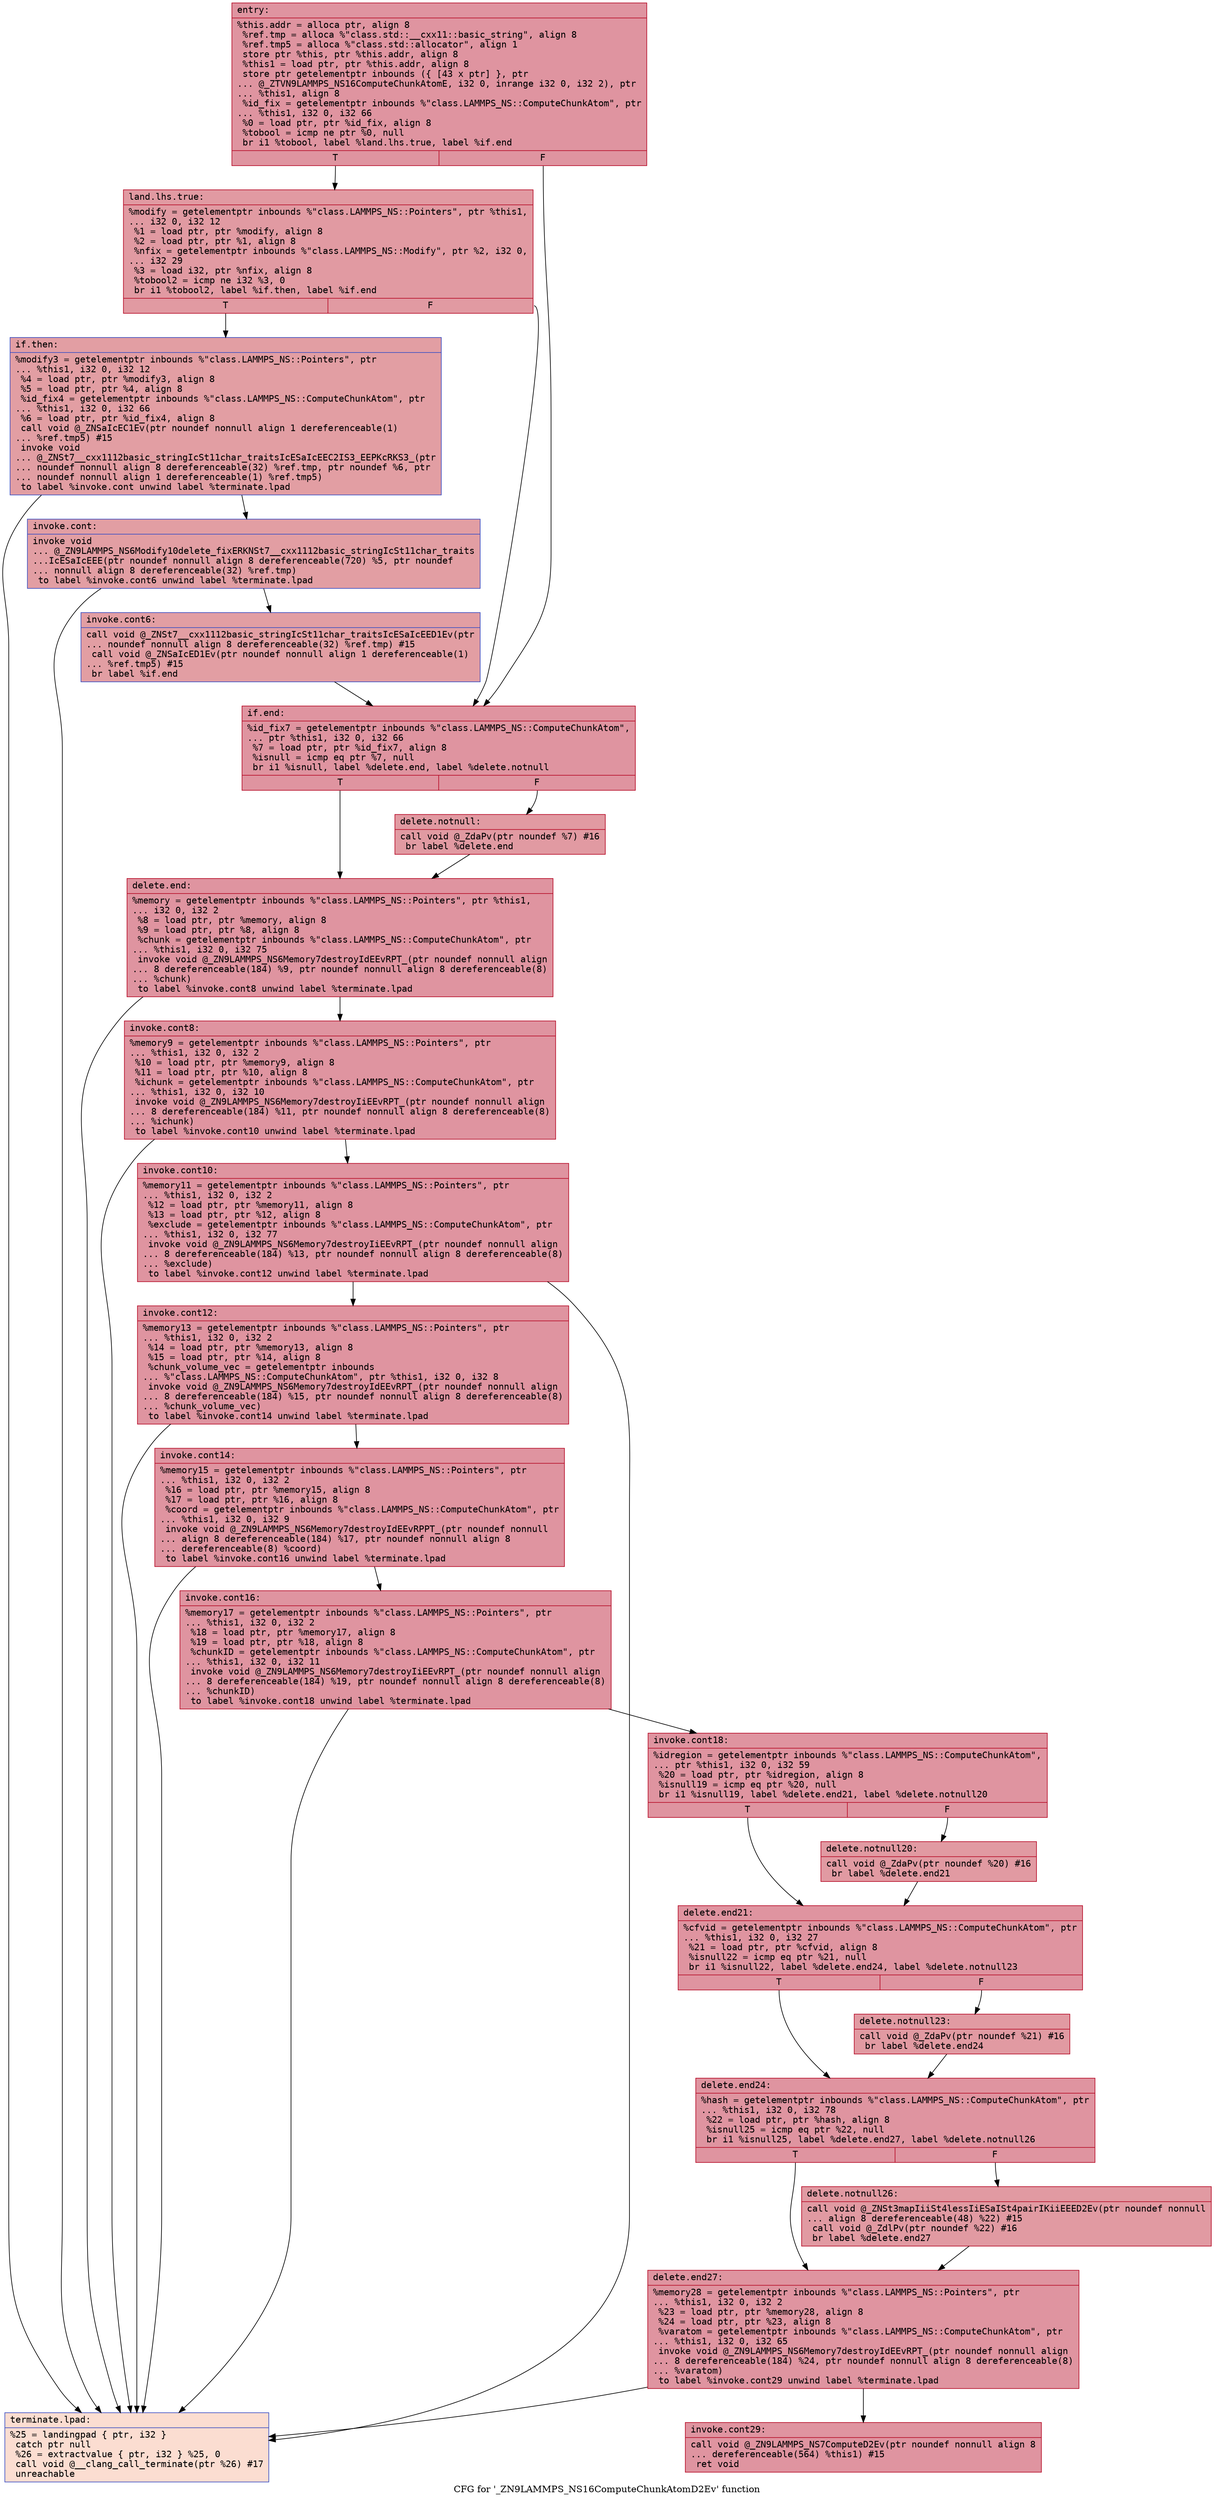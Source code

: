 digraph "CFG for '_ZN9LAMMPS_NS16ComputeChunkAtomD2Ev' function" {
	label="CFG for '_ZN9LAMMPS_NS16ComputeChunkAtomD2Ev' function";

	Node0x56369a7954f0 [shape=record,color="#b70d28ff", style=filled, fillcolor="#b70d2870" fontname="Courier",label="{entry:\l|  %this.addr = alloca ptr, align 8\l  %ref.tmp = alloca %\"class.std::__cxx11::basic_string\", align 8\l  %ref.tmp5 = alloca %\"class.std::allocator\", align 1\l  store ptr %this, ptr %this.addr, align 8\l  %this1 = load ptr, ptr %this.addr, align 8\l  store ptr getelementptr inbounds (\{ [43 x ptr] \}, ptr\l... @_ZTVN9LAMMPS_NS16ComputeChunkAtomE, i32 0, inrange i32 0, i32 2), ptr\l... %this1, align 8\l  %id_fix = getelementptr inbounds %\"class.LAMMPS_NS::ComputeChunkAtom\", ptr\l... %this1, i32 0, i32 66\l  %0 = load ptr, ptr %id_fix, align 8\l  %tobool = icmp ne ptr %0, null\l  br i1 %tobool, label %land.lhs.true, label %if.end\l|{<s0>T|<s1>F}}"];
	Node0x56369a7954f0:s0 -> Node0x56369a795890[tooltip="entry -> land.lhs.true\nProbability 62.50%" ];
	Node0x56369a7954f0:s1 -> Node0x56369a7958e0[tooltip="entry -> if.end\nProbability 37.50%" ];
	Node0x56369a795890 [shape=record,color="#b70d28ff", style=filled, fillcolor="#bb1b2c70" fontname="Courier",label="{land.lhs.true:\l|  %modify = getelementptr inbounds %\"class.LAMMPS_NS::Pointers\", ptr %this1,\l... i32 0, i32 12\l  %1 = load ptr, ptr %modify, align 8\l  %2 = load ptr, ptr %1, align 8\l  %nfix = getelementptr inbounds %\"class.LAMMPS_NS::Modify\", ptr %2, i32 0,\l... i32 29\l  %3 = load i32, ptr %nfix, align 8\l  %tobool2 = icmp ne i32 %3, 0\l  br i1 %tobool2, label %if.then, label %if.end\l|{<s0>T|<s1>F}}"];
	Node0x56369a795890:s0 -> Node0x56369a774e20[tooltip="land.lhs.true -> if.then\nProbability 62.50%" ];
	Node0x56369a795890:s1 -> Node0x56369a7958e0[tooltip="land.lhs.true -> if.end\nProbability 37.50%" ];
	Node0x56369a774e20 [shape=record,color="#3d50c3ff", style=filled, fillcolor="#be242e70" fontname="Courier",label="{if.then:\l|  %modify3 = getelementptr inbounds %\"class.LAMMPS_NS::Pointers\", ptr\l... %this1, i32 0, i32 12\l  %4 = load ptr, ptr %modify3, align 8\l  %5 = load ptr, ptr %4, align 8\l  %id_fix4 = getelementptr inbounds %\"class.LAMMPS_NS::ComputeChunkAtom\", ptr\l... %this1, i32 0, i32 66\l  %6 = load ptr, ptr %id_fix4, align 8\l  call void @_ZNSaIcEC1Ev(ptr noundef nonnull align 1 dereferenceable(1)\l... %ref.tmp5) #15\l  invoke void\l... @_ZNSt7__cxx1112basic_stringIcSt11char_traitsIcESaIcEEC2IS3_EEPKcRKS3_(ptr\l... noundef nonnull align 8 dereferenceable(32) %ref.tmp, ptr noundef %6, ptr\l... noundef nonnull align 1 dereferenceable(1) %ref.tmp5)\l          to label %invoke.cont unwind label %terminate.lpad\l}"];
	Node0x56369a774e20 -> Node0x56369a6c9330[tooltip="if.then -> invoke.cont\nProbability 100.00%" ];
	Node0x56369a774e20 -> Node0x56369a6c8fa0[tooltip="if.then -> terminate.lpad\nProbability 0.00%" ];
	Node0x56369a6c9330 [shape=record,color="#3d50c3ff", style=filled, fillcolor="#be242e70" fontname="Courier",label="{invoke.cont:\l|  invoke void\l... @_ZN9LAMMPS_NS6Modify10delete_fixERKNSt7__cxx1112basic_stringIcSt11char_traits\l...IcESaIcEEE(ptr noundef nonnull align 8 dereferenceable(720) %5, ptr noundef\l... nonnull align 8 dereferenceable(32) %ref.tmp)\l          to label %invoke.cont6 unwind label %terminate.lpad\l}"];
	Node0x56369a6c9330 -> Node0x56369a7968a0[tooltip="invoke.cont -> invoke.cont6\nProbability 100.00%" ];
	Node0x56369a6c9330 -> Node0x56369a6c8fa0[tooltip="invoke.cont -> terminate.lpad\nProbability 0.00%" ];
	Node0x56369a7968a0 [shape=record,color="#3d50c3ff", style=filled, fillcolor="#be242e70" fontname="Courier",label="{invoke.cont6:\l|  call void @_ZNSt7__cxx1112basic_stringIcSt11char_traitsIcESaIcEED1Ev(ptr\l... noundef nonnull align 8 dereferenceable(32) %ref.tmp) #15\l  call void @_ZNSaIcED1Ev(ptr noundef nonnull align 1 dereferenceable(1)\l... %ref.tmp5) #15\l  br label %if.end\l}"];
	Node0x56369a7968a0 -> Node0x56369a7958e0[tooltip="invoke.cont6 -> if.end\nProbability 100.00%" ];
	Node0x56369a7958e0 [shape=record,color="#b70d28ff", style=filled, fillcolor="#b70d2870" fontname="Courier",label="{if.end:\l|  %id_fix7 = getelementptr inbounds %\"class.LAMMPS_NS::ComputeChunkAtom\",\l... ptr %this1, i32 0, i32 66\l  %7 = load ptr, ptr %id_fix7, align 8\l  %isnull = icmp eq ptr %7, null\l  br i1 %isnull, label %delete.end, label %delete.notnull\l|{<s0>T|<s1>F}}"];
	Node0x56369a7958e0:s0 -> Node0x56369a796ee0[tooltip="if.end -> delete.end\nProbability 37.50%" ];
	Node0x56369a7958e0:s1 -> Node0x56369a796f60[tooltip="if.end -> delete.notnull\nProbability 62.50%" ];
	Node0x56369a796f60 [shape=record,color="#b70d28ff", style=filled, fillcolor="#bb1b2c70" fontname="Courier",label="{delete.notnull:\l|  call void @_ZdaPv(ptr noundef %7) #16\l  br label %delete.end\l}"];
	Node0x56369a796f60 -> Node0x56369a796ee0[tooltip="delete.notnull -> delete.end\nProbability 100.00%" ];
	Node0x56369a796ee0 [shape=record,color="#b70d28ff", style=filled, fillcolor="#b70d2870" fontname="Courier",label="{delete.end:\l|  %memory = getelementptr inbounds %\"class.LAMMPS_NS::Pointers\", ptr %this1,\l... i32 0, i32 2\l  %8 = load ptr, ptr %memory, align 8\l  %9 = load ptr, ptr %8, align 8\l  %chunk = getelementptr inbounds %\"class.LAMMPS_NS::ComputeChunkAtom\", ptr\l... %this1, i32 0, i32 75\l  invoke void @_ZN9LAMMPS_NS6Memory7destroyIdEEvRPT_(ptr noundef nonnull align\l... 8 dereferenceable(184) %9, ptr noundef nonnull align 8 dereferenceable(8)\l... %chunk)\l          to label %invoke.cont8 unwind label %terminate.lpad\l}"];
	Node0x56369a796ee0 -> Node0x56369a796170[tooltip="delete.end -> invoke.cont8\nProbability 100.00%" ];
	Node0x56369a796ee0 -> Node0x56369a6c8fa0[tooltip="delete.end -> terminate.lpad\nProbability 0.00%" ];
	Node0x56369a796170 [shape=record,color="#b70d28ff", style=filled, fillcolor="#b70d2870" fontname="Courier",label="{invoke.cont8:\l|  %memory9 = getelementptr inbounds %\"class.LAMMPS_NS::Pointers\", ptr\l... %this1, i32 0, i32 2\l  %10 = load ptr, ptr %memory9, align 8\l  %11 = load ptr, ptr %10, align 8\l  %ichunk = getelementptr inbounds %\"class.LAMMPS_NS::ComputeChunkAtom\", ptr\l... %this1, i32 0, i32 10\l  invoke void @_ZN9LAMMPS_NS6Memory7destroyIiEEvRPT_(ptr noundef nonnull align\l... 8 dereferenceable(184) %11, ptr noundef nonnull align 8 dereferenceable(8)\l... %ichunk)\l          to label %invoke.cont10 unwind label %terminate.lpad\l}"];
	Node0x56369a796170 -> Node0x56369a797c40[tooltip="invoke.cont8 -> invoke.cont10\nProbability 100.00%" ];
	Node0x56369a796170 -> Node0x56369a6c8fa0[tooltip="invoke.cont8 -> terminate.lpad\nProbability 0.00%" ];
	Node0x56369a797c40 [shape=record,color="#b70d28ff", style=filled, fillcolor="#b70d2870" fontname="Courier",label="{invoke.cont10:\l|  %memory11 = getelementptr inbounds %\"class.LAMMPS_NS::Pointers\", ptr\l... %this1, i32 0, i32 2\l  %12 = load ptr, ptr %memory11, align 8\l  %13 = load ptr, ptr %12, align 8\l  %exclude = getelementptr inbounds %\"class.LAMMPS_NS::ComputeChunkAtom\", ptr\l... %this1, i32 0, i32 77\l  invoke void @_ZN9LAMMPS_NS6Memory7destroyIiEEvRPT_(ptr noundef nonnull align\l... 8 dereferenceable(184) %13, ptr noundef nonnull align 8 dereferenceable(8)\l... %exclude)\l          to label %invoke.cont12 unwind label %terminate.lpad\l}"];
	Node0x56369a797c40 -> Node0x56369a7981b0[tooltip="invoke.cont10 -> invoke.cont12\nProbability 100.00%" ];
	Node0x56369a797c40 -> Node0x56369a6c8fa0[tooltip="invoke.cont10 -> terminate.lpad\nProbability 0.00%" ];
	Node0x56369a7981b0 [shape=record,color="#b70d28ff", style=filled, fillcolor="#b70d2870" fontname="Courier",label="{invoke.cont12:\l|  %memory13 = getelementptr inbounds %\"class.LAMMPS_NS::Pointers\", ptr\l... %this1, i32 0, i32 2\l  %14 = load ptr, ptr %memory13, align 8\l  %15 = load ptr, ptr %14, align 8\l  %chunk_volume_vec = getelementptr inbounds\l... %\"class.LAMMPS_NS::ComputeChunkAtom\", ptr %this1, i32 0, i32 8\l  invoke void @_ZN9LAMMPS_NS6Memory7destroyIdEEvRPT_(ptr noundef nonnull align\l... 8 dereferenceable(184) %15, ptr noundef nonnull align 8 dereferenceable(8)\l... %chunk_volume_vec)\l          to label %invoke.cont14 unwind label %terminate.lpad\l}"];
	Node0x56369a7981b0 -> Node0x56369a798710[tooltip="invoke.cont12 -> invoke.cont14\nProbability 100.00%" ];
	Node0x56369a7981b0 -> Node0x56369a6c8fa0[tooltip="invoke.cont12 -> terminate.lpad\nProbability 0.00%" ];
	Node0x56369a798710 [shape=record,color="#b70d28ff", style=filled, fillcolor="#b70d2870" fontname="Courier",label="{invoke.cont14:\l|  %memory15 = getelementptr inbounds %\"class.LAMMPS_NS::Pointers\", ptr\l... %this1, i32 0, i32 2\l  %16 = load ptr, ptr %memory15, align 8\l  %17 = load ptr, ptr %16, align 8\l  %coord = getelementptr inbounds %\"class.LAMMPS_NS::ComputeChunkAtom\", ptr\l... %this1, i32 0, i32 9\l  invoke void @_ZN9LAMMPS_NS6Memory7destroyIdEEvRPPT_(ptr noundef nonnull\l... align 8 dereferenceable(184) %17, ptr noundef nonnull align 8\l... dereferenceable(8) %coord)\l          to label %invoke.cont16 unwind label %terminate.lpad\l}"];
	Node0x56369a798710 -> Node0x56369a798b30[tooltip="invoke.cont14 -> invoke.cont16\nProbability 100.00%" ];
	Node0x56369a798710 -> Node0x56369a6c8fa0[tooltip="invoke.cont14 -> terminate.lpad\nProbability 0.00%" ];
	Node0x56369a798b30 [shape=record,color="#b70d28ff", style=filled, fillcolor="#b70d2870" fontname="Courier",label="{invoke.cont16:\l|  %memory17 = getelementptr inbounds %\"class.LAMMPS_NS::Pointers\", ptr\l... %this1, i32 0, i32 2\l  %18 = load ptr, ptr %memory17, align 8\l  %19 = load ptr, ptr %18, align 8\l  %chunkID = getelementptr inbounds %\"class.LAMMPS_NS::ComputeChunkAtom\", ptr\l... %this1, i32 0, i32 11\l  invoke void @_ZN9LAMMPS_NS6Memory7destroyIiEEvRPT_(ptr noundef nonnull align\l... 8 dereferenceable(184) %19, ptr noundef nonnull align 8 dereferenceable(8)\l... %chunkID)\l          to label %invoke.cont18 unwind label %terminate.lpad\l}"];
	Node0x56369a798b30 -> Node0x56369a799050[tooltip="invoke.cont16 -> invoke.cont18\nProbability 100.00%" ];
	Node0x56369a798b30 -> Node0x56369a6c8fa0[tooltip="invoke.cont16 -> terminate.lpad\nProbability 0.00%" ];
	Node0x56369a799050 [shape=record,color="#b70d28ff", style=filled, fillcolor="#b70d2870" fontname="Courier",label="{invoke.cont18:\l|  %idregion = getelementptr inbounds %\"class.LAMMPS_NS::ComputeChunkAtom\",\l... ptr %this1, i32 0, i32 59\l  %20 = load ptr, ptr %idregion, align 8\l  %isnull19 = icmp eq ptr %20, null\l  br i1 %isnull19, label %delete.end21, label %delete.notnull20\l|{<s0>T|<s1>F}}"];
	Node0x56369a799050:s0 -> Node0x56369a799440[tooltip="invoke.cont18 -> delete.end21\nProbability 37.50%" ];
	Node0x56369a799050:s1 -> Node0x56369a7994f0[tooltip="invoke.cont18 -> delete.notnull20\nProbability 62.50%" ];
	Node0x56369a7994f0 [shape=record,color="#b70d28ff", style=filled, fillcolor="#bb1b2c70" fontname="Courier",label="{delete.notnull20:\l|  call void @_ZdaPv(ptr noundef %20) #16\l  br label %delete.end21\l}"];
	Node0x56369a7994f0 -> Node0x56369a799440[tooltip="delete.notnull20 -> delete.end21\nProbability 100.00%" ];
	Node0x56369a799440 [shape=record,color="#b70d28ff", style=filled, fillcolor="#b70d2870" fontname="Courier",label="{delete.end21:\l|  %cfvid = getelementptr inbounds %\"class.LAMMPS_NS::ComputeChunkAtom\", ptr\l... %this1, i32 0, i32 27\l  %21 = load ptr, ptr %cfvid, align 8\l  %isnull22 = icmp eq ptr %21, null\l  br i1 %isnull22, label %delete.end24, label %delete.notnull23\l|{<s0>T|<s1>F}}"];
	Node0x56369a799440:s0 -> Node0x56369a7999e0[tooltip="delete.end21 -> delete.end24\nProbability 37.50%" ];
	Node0x56369a799440:s1 -> Node0x56369a799a60[tooltip="delete.end21 -> delete.notnull23\nProbability 62.50%" ];
	Node0x56369a799a60 [shape=record,color="#b70d28ff", style=filled, fillcolor="#bb1b2c70" fontname="Courier",label="{delete.notnull23:\l|  call void @_ZdaPv(ptr noundef %21) #16\l  br label %delete.end24\l}"];
	Node0x56369a799a60 -> Node0x56369a7999e0[tooltip="delete.notnull23 -> delete.end24\nProbability 100.00%" ];
	Node0x56369a7999e0 [shape=record,color="#b70d28ff", style=filled, fillcolor="#b70d2870" fontname="Courier",label="{delete.end24:\l|  %hash = getelementptr inbounds %\"class.LAMMPS_NS::ComputeChunkAtom\", ptr\l... %this1, i32 0, i32 78\l  %22 = load ptr, ptr %hash, align 8\l  %isnull25 = icmp eq ptr %22, null\l  br i1 %isnull25, label %delete.end27, label %delete.notnull26\l|{<s0>T|<s1>F}}"];
	Node0x56369a7999e0:s0 -> Node0x56369a79a250[tooltip="delete.end24 -> delete.end27\nProbability 37.50%" ];
	Node0x56369a7999e0:s1 -> Node0x56369a79a2d0[tooltip="delete.end24 -> delete.notnull26\nProbability 62.50%" ];
	Node0x56369a79a2d0 [shape=record,color="#b70d28ff", style=filled, fillcolor="#bb1b2c70" fontname="Courier",label="{delete.notnull26:\l|  call void @_ZNSt3mapIiiSt4lessIiESaISt4pairIKiiEEED2Ev(ptr noundef nonnull\l... align 8 dereferenceable(48) %22) #15\l  call void @_ZdlPv(ptr noundef %22) #16\l  br label %delete.end27\l}"];
	Node0x56369a79a2d0 -> Node0x56369a79a250[tooltip="delete.notnull26 -> delete.end27\nProbability 100.00%" ];
	Node0x56369a79a250 [shape=record,color="#b70d28ff", style=filled, fillcolor="#b70d2870" fontname="Courier",label="{delete.end27:\l|  %memory28 = getelementptr inbounds %\"class.LAMMPS_NS::Pointers\", ptr\l... %this1, i32 0, i32 2\l  %23 = load ptr, ptr %memory28, align 8\l  %24 = load ptr, ptr %23, align 8\l  %varatom = getelementptr inbounds %\"class.LAMMPS_NS::ComputeChunkAtom\", ptr\l... %this1, i32 0, i32 65\l  invoke void @_ZN9LAMMPS_NS6Memory7destroyIdEEvRPT_(ptr noundef nonnull align\l... 8 dereferenceable(184) %24, ptr noundef nonnull align 8 dereferenceable(8)\l... %varatom)\l          to label %invoke.cont29 unwind label %terminate.lpad\l}"];
	Node0x56369a79a250 -> Node0x56369a79aaa0[tooltip="delete.end27 -> invoke.cont29\nProbability 100.00%" ];
	Node0x56369a79a250 -> Node0x56369a6c8fa0[tooltip="delete.end27 -> terminate.lpad\nProbability 0.00%" ];
	Node0x56369a79aaa0 [shape=record,color="#b70d28ff", style=filled, fillcolor="#b70d2870" fontname="Courier",label="{invoke.cont29:\l|  call void @_ZN9LAMMPS_NS7ComputeD2Ev(ptr noundef nonnull align 8\l... dereferenceable(564) %this1) #15\l  ret void\l}"];
	Node0x56369a6c8fa0 [shape=record,color="#3d50c3ff", style=filled, fillcolor="#f7b39670" fontname="Courier",label="{terminate.lpad:\l|  %25 = landingpad \{ ptr, i32 \}\l          catch ptr null\l  %26 = extractvalue \{ ptr, i32 \} %25, 0\l  call void @__clang_call_terminate(ptr %26) #17\l  unreachable\l}"];
}
